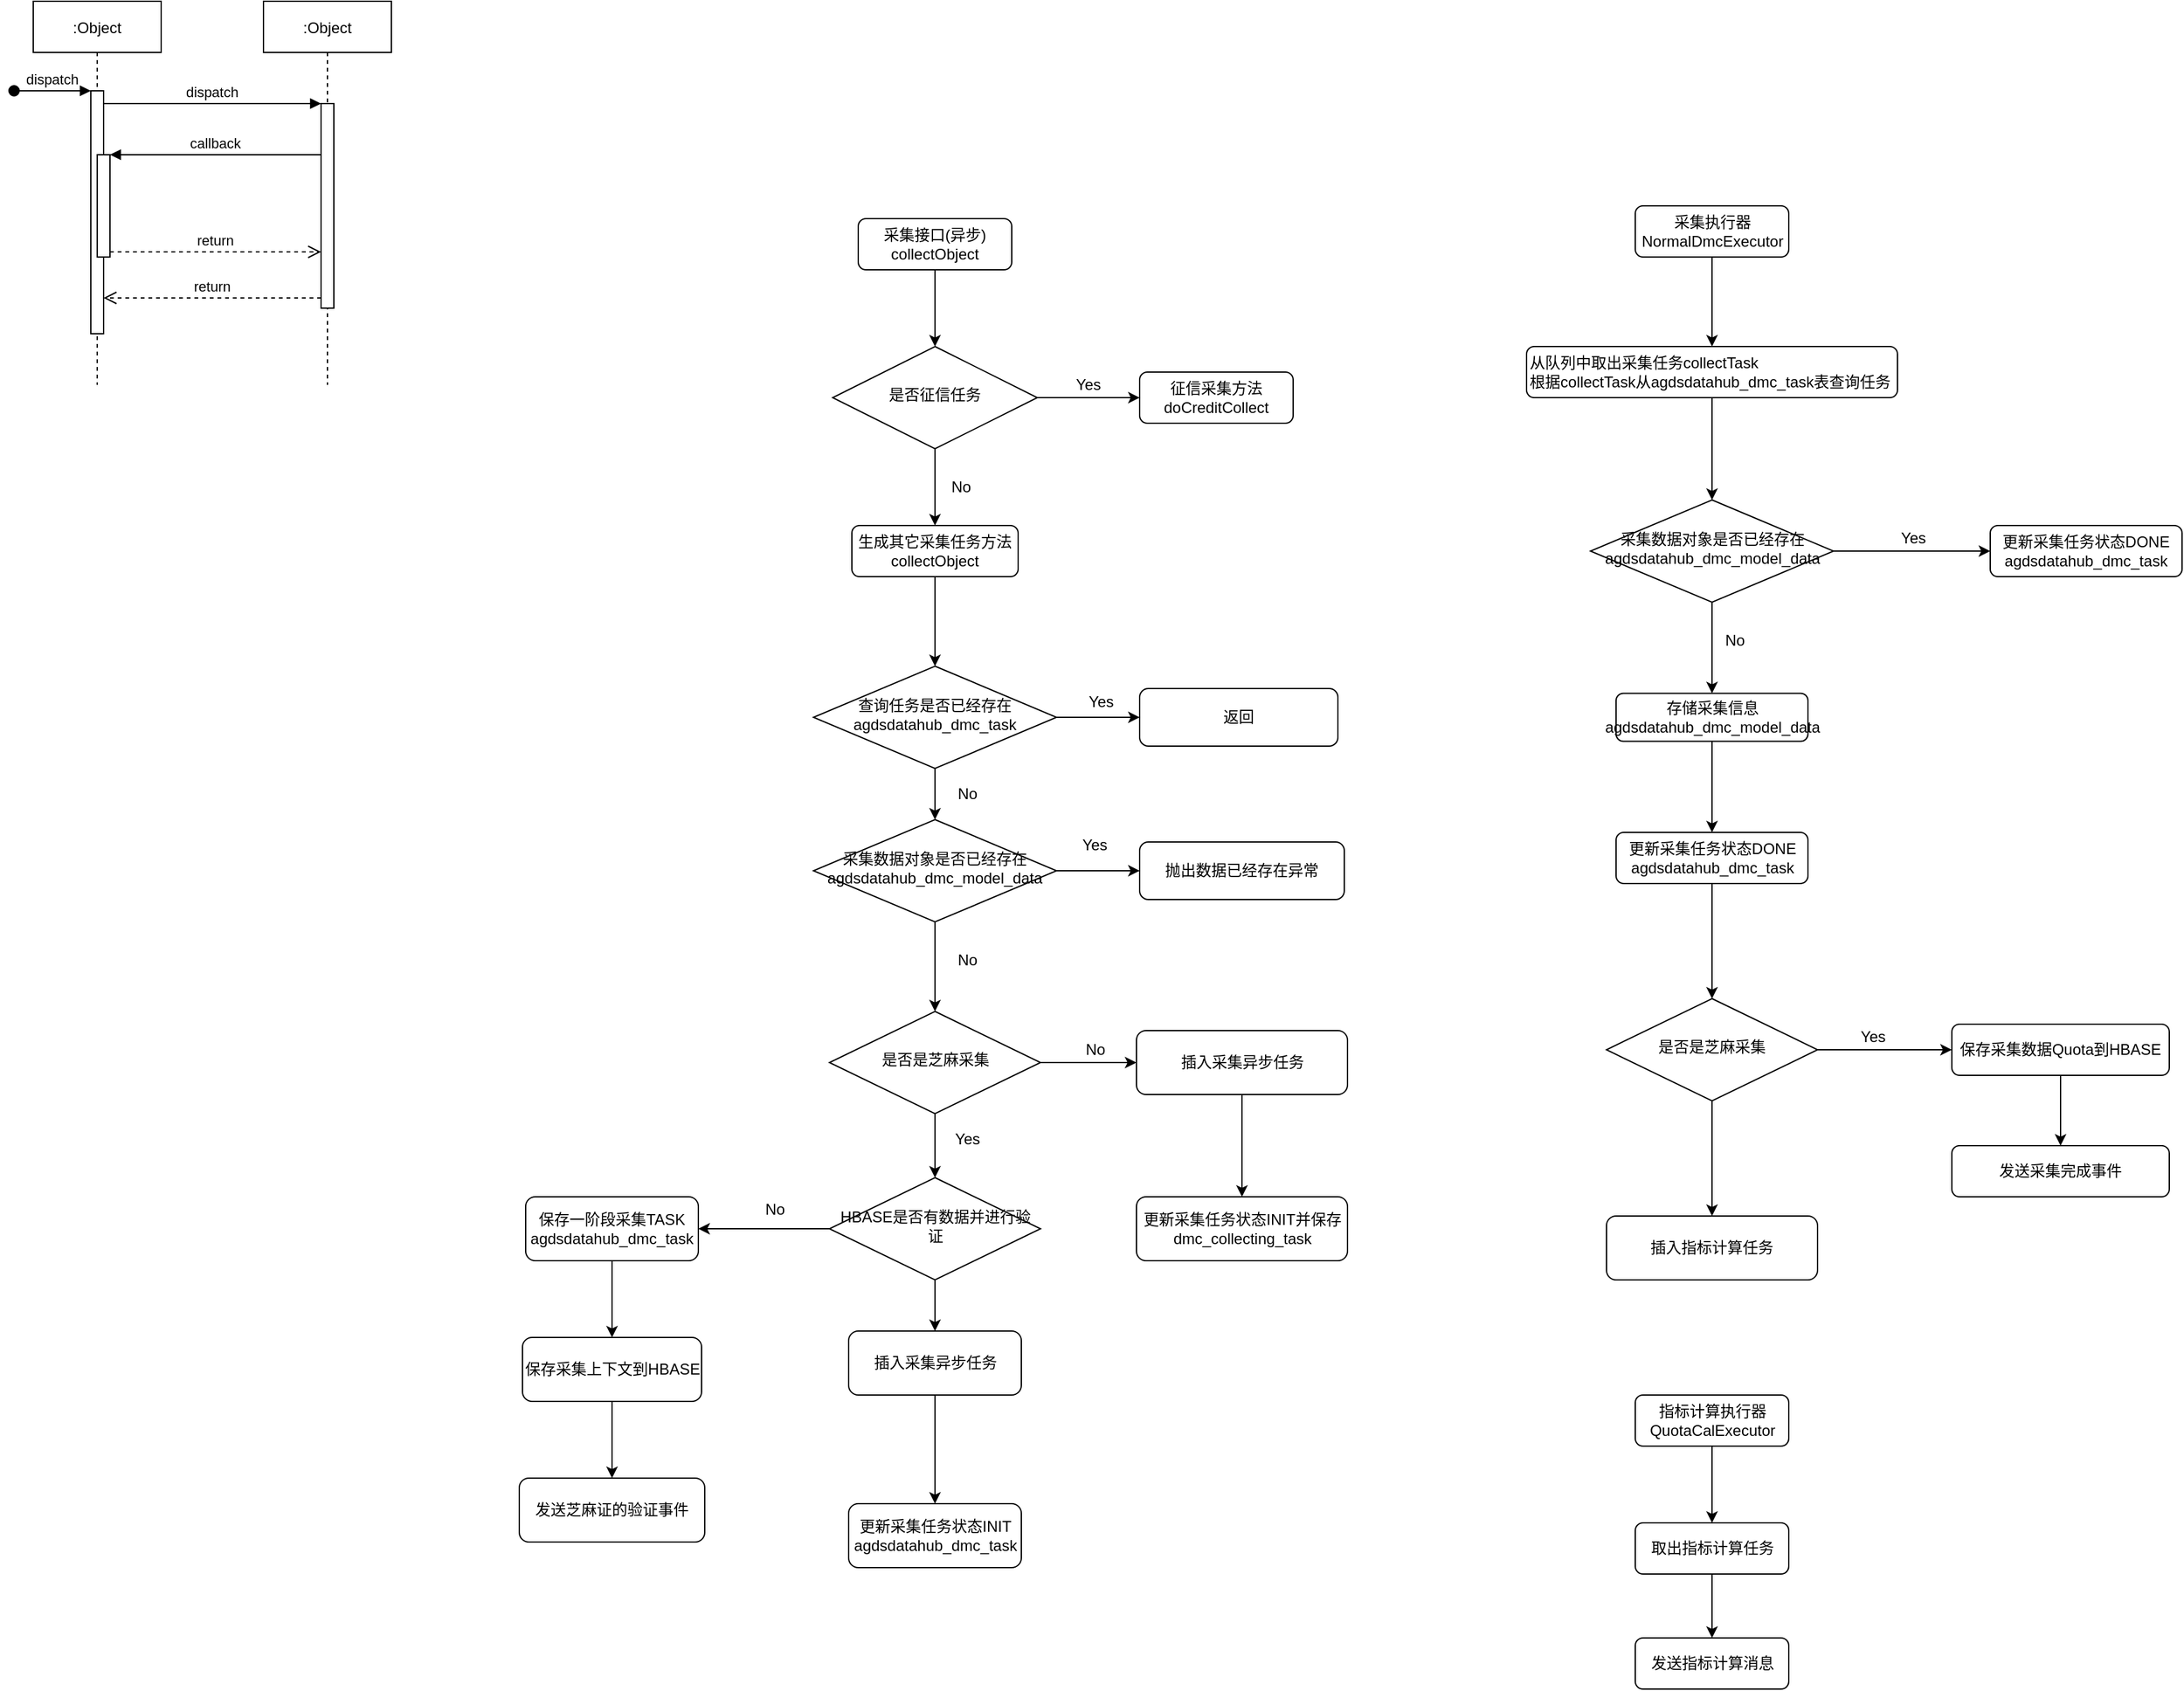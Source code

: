 <mxfile version="13.8.1" type="github">
  <diagram id="kgpKYQtTHZ0yAKxKKP6v" name="Page-1">
    <mxGraphModel dx="953" dy="681" grid="1" gridSize="10" guides="1" tooltips="1" connect="1" arrows="1" fold="1" page="1" pageScale="1" pageWidth="850" pageHeight="1100" math="0" shadow="0">
      <root>
        <mxCell id="0" />
        <mxCell id="1" parent="0" />
        <mxCell id="3nuBFxr9cyL0pnOWT2aG-1" value=":Object" style="shape=umlLifeline;perimeter=lifelinePerimeter;container=1;collapsible=0;recursiveResize=0;rounded=0;shadow=0;strokeWidth=1;" parent="1" vertex="1">
          <mxGeometry x="120" y="80" width="100" height="300" as="geometry" />
        </mxCell>
        <mxCell id="3nuBFxr9cyL0pnOWT2aG-2" value="" style="points=[];perimeter=orthogonalPerimeter;rounded=0;shadow=0;strokeWidth=1;" parent="3nuBFxr9cyL0pnOWT2aG-1" vertex="1">
          <mxGeometry x="45" y="70" width="10" height="190" as="geometry" />
        </mxCell>
        <mxCell id="3nuBFxr9cyL0pnOWT2aG-3" value="dispatch" style="verticalAlign=bottom;startArrow=oval;endArrow=block;startSize=8;shadow=0;strokeWidth=1;" parent="3nuBFxr9cyL0pnOWT2aG-1" target="3nuBFxr9cyL0pnOWT2aG-2" edge="1">
          <mxGeometry relative="1" as="geometry">
            <mxPoint x="-15" y="70" as="sourcePoint" />
          </mxGeometry>
        </mxCell>
        <mxCell id="3nuBFxr9cyL0pnOWT2aG-4" value="" style="points=[];perimeter=orthogonalPerimeter;rounded=0;shadow=0;strokeWidth=1;" parent="3nuBFxr9cyL0pnOWT2aG-1" vertex="1">
          <mxGeometry x="50" y="120" width="10" height="80" as="geometry" />
        </mxCell>
        <mxCell id="3nuBFxr9cyL0pnOWT2aG-5" value=":Object" style="shape=umlLifeline;perimeter=lifelinePerimeter;container=1;collapsible=0;recursiveResize=0;rounded=0;shadow=0;strokeWidth=1;" parent="1" vertex="1">
          <mxGeometry x="300" y="80" width="100" height="300" as="geometry" />
        </mxCell>
        <mxCell id="3nuBFxr9cyL0pnOWT2aG-6" value="" style="points=[];perimeter=orthogonalPerimeter;rounded=0;shadow=0;strokeWidth=1;" parent="3nuBFxr9cyL0pnOWT2aG-5" vertex="1">
          <mxGeometry x="45" y="80" width="10" height="160" as="geometry" />
        </mxCell>
        <mxCell id="3nuBFxr9cyL0pnOWT2aG-7" value="return" style="verticalAlign=bottom;endArrow=open;dashed=1;endSize=8;exitX=0;exitY=0.95;shadow=0;strokeWidth=1;" parent="1" source="3nuBFxr9cyL0pnOWT2aG-6" target="3nuBFxr9cyL0pnOWT2aG-2" edge="1">
          <mxGeometry relative="1" as="geometry">
            <mxPoint x="275" y="236" as="targetPoint" />
          </mxGeometry>
        </mxCell>
        <mxCell id="3nuBFxr9cyL0pnOWT2aG-8" value="dispatch" style="verticalAlign=bottom;endArrow=block;entryX=0;entryY=0;shadow=0;strokeWidth=1;" parent="1" source="3nuBFxr9cyL0pnOWT2aG-2" target="3nuBFxr9cyL0pnOWT2aG-6" edge="1">
          <mxGeometry relative="1" as="geometry">
            <mxPoint x="275" y="160" as="sourcePoint" />
          </mxGeometry>
        </mxCell>
        <mxCell id="3nuBFxr9cyL0pnOWT2aG-9" value="callback" style="verticalAlign=bottom;endArrow=block;entryX=1;entryY=0;shadow=0;strokeWidth=1;" parent="1" source="3nuBFxr9cyL0pnOWT2aG-6" target="3nuBFxr9cyL0pnOWT2aG-4" edge="1">
          <mxGeometry relative="1" as="geometry">
            <mxPoint x="240" y="200" as="sourcePoint" />
          </mxGeometry>
        </mxCell>
        <mxCell id="3nuBFxr9cyL0pnOWT2aG-10" value="return" style="verticalAlign=bottom;endArrow=open;dashed=1;endSize=8;exitX=1;exitY=0.95;shadow=0;strokeWidth=1;" parent="1" source="3nuBFxr9cyL0pnOWT2aG-4" target="3nuBFxr9cyL0pnOWT2aG-6" edge="1">
          <mxGeometry relative="1" as="geometry">
            <mxPoint x="240" y="257" as="targetPoint" />
          </mxGeometry>
        </mxCell>
        <mxCell id="kFd-FYuM0wiJ4ZgIufho-1" style="edgeStyle=orthogonalEdgeStyle;rounded=0;orthogonalLoop=1;jettySize=auto;html=1;exitX=0.5;exitY=1;exitDx=0;exitDy=0;entryX=0.5;entryY=0;entryDx=0;entryDy=0;" edge="1" parent="1" source="kFd-FYuM0wiJ4ZgIufho-2" target="kFd-FYuM0wiJ4ZgIufho-5">
          <mxGeometry relative="1" as="geometry" />
        </mxCell>
        <mxCell id="kFd-FYuM0wiJ4ZgIufho-2" value="采集接口(异步)&lt;span&gt; &lt;/span&gt;collectObject" style="rounded=1;whiteSpace=wrap;html=1;fontSize=12;glass=0;strokeWidth=1;shadow=0;" vertex="1" parent="1">
          <mxGeometry x="765" y="250" width="120" height="40" as="geometry" />
        </mxCell>
        <mxCell id="kFd-FYuM0wiJ4ZgIufho-3" style="edgeStyle=orthogonalEdgeStyle;rounded=0;orthogonalLoop=1;jettySize=auto;html=1;exitX=0.5;exitY=1;exitDx=0;exitDy=0;entryX=0.5;entryY=0;entryDx=0;entryDy=0;" edge="1" parent="1" source="kFd-FYuM0wiJ4ZgIufho-5" target="kFd-FYuM0wiJ4ZgIufho-7">
          <mxGeometry relative="1" as="geometry" />
        </mxCell>
        <mxCell id="kFd-FYuM0wiJ4ZgIufho-4" style="edgeStyle=orthogonalEdgeStyle;rounded=0;orthogonalLoop=1;jettySize=auto;html=1;exitX=1;exitY=0.5;exitDx=0;exitDy=0;entryX=0;entryY=0.5;entryDx=0;entryDy=0;" edge="1" parent="1" source="kFd-FYuM0wiJ4ZgIufho-5" target="kFd-FYuM0wiJ4ZgIufho-8">
          <mxGeometry relative="1" as="geometry" />
        </mxCell>
        <mxCell id="kFd-FYuM0wiJ4ZgIufho-5" value="是否征信任务" style="rhombus;whiteSpace=wrap;html=1;shadow=0;fontFamily=Helvetica;fontSize=12;align=center;strokeWidth=1;spacing=6;spacingTop=-4;" vertex="1" parent="1">
          <mxGeometry x="745" y="350" width="160" height="80" as="geometry" />
        </mxCell>
        <mxCell id="kFd-FYuM0wiJ4ZgIufho-6" style="edgeStyle=orthogonalEdgeStyle;rounded=0;orthogonalLoop=1;jettySize=auto;html=1;exitX=0.5;exitY=1;exitDx=0;exitDy=0;" edge="1" parent="1" source="kFd-FYuM0wiJ4ZgIufho-7" target="kFd-FYuM0wiJ4ZgIufho-24">
          <mxGeometry relative="1" as="geometry" />
        </mxCell>
        <mxCell id="kFd-FYuM0wiJ4ZgIufho-7" value="生成其它采集任务方法&lt;br&gt;collectObject" style="rounded=1;whiteSpace=wrap;html=1;fontSize=12;glass=0;strokeWidth=1;shadow=0;" vertex="1" parent="1">
          <mxGeometry x="760" y="490" width="130" height="40" as="geometry" />
        </mxCell>
        <mxCell id="kFd-FYuM0wiJ4ZgIufho-8" value="征信采集方法doCreditCollect" style="rounded=1;whiteSpace=wrap;html=1;fontSize=12;glass=0;strokeWidth=1;shadow=0;" vertex="1" parent="1">
          <mxGeometry x="985" y="370" width="120" height="40" as="geometry" />
        </mxCell>
        <mxCell id="kFd-FYuM0wiJ4ZgIufho-9" style="edgeStyle=orthogonalEdgeStyle;rounded=0;orthogonalLoop=1;jettySize=auto;html=1;exitX=0.5;exitY=1;exitDx=0;exitDy=0;entryX=0.5;entryY=0;entryDx=0;entryDy=0;" edge="1" parent="1" source="kFd-FYuM0wiJ4ZgIufho-11" target="kFd-FYuM0wiJ4ZgIufho-35">
          <mxGeometry relative="1" as="geometry" />
        </mxCell>
        <mxCell id="kFd-FYuM0wiJ4ZgIufho-10" style="edgeStyle=orthogonalEdgeStyle;rounded=0;orthogonalLoop=1;jettySize=auto;html=1;exitX=1;exitY=0.5;exitDx=0;exitDy=0;entryX=0;entryY=0.5;entryDx=0;entryDy=0;" edge="1" parent="1" source="kFd-FYuM0wiJ4ZgIufho-11" target="kFd-FYuM0wiJ4ZgIufho-50">
          <mxGeometry relative="1" as="geometry" />
        </mxCell>
        <mxCell id="kFd-FYuM0wiJ4ZgIufho-11" value="是否是芝麻采集" style="rhombus;whiteSpace=wrap;html=1;shadow=0;fontFamily=Helvetica;fontSize=12;align=center;strokeWidth=1;spacing=6;spacingTop=-4;" vertex="1" parent="1">
          <mxGeometry x="742.5" y="870" width="165" height="80" as="geometry" />
        </mxCell>
        <mxCell id="kFd-FYuM0wiJ4ZgIufho-12" style="edgeStyle=orthogonalEdgeStyle;rounded=0;orthogonalLoop=1;jettySize=auto;html=1;exitX=0.5;exitY=1;exitDx=0;exitDy=0;entryX=0.5;entryY=0;entryDx=0;entryDy=0;" edge="1" parent="1" source="kFd-FYuM0wiJ4ZgIufho-13" target="kFd-FYuM0wiJ4ZgIufho-15">
          <mxGeometry relative="1" as="geometry" />
        </mxCell>
        <mxCell id="kFd-FYuM0wiJ4ZgIufho-13" value="采集执行器&lt;br&gt;NormalDmcExecutor" style="rounded=1;whiteSpace=wrap;html=1;fontSize=12;glass=0;strokeWidth=1;shadow=0;" vertex="1" parent="1">
          <mxGeometry x="1372.5" y="240" width="120" height="40" as="geometry" />
        </mxCell>
        <mxCell id="kFd-FYuM0wiJ4ZgIufho-14" style="edgeStyle=orthogonalEdgeStyle;rounded=0;orthogonalLoop=1;jettySize=auto;html=1;exitX=0.5;exitY=1;exitDx=0;exitDy=0;entryX=0.5;entryY=0;entryDx=0;entryDy=0;" edge="1" parent="1" source="kFd-FYuM0wiJ4ZgIufho-15" target="kFd-FYuM0wiJ4ZgIufho-55">
          <mxGeometry relative="1" as="geometry">
            <mxPoint x="1433" y="410" as="targetPoint" />
          </mxGeometry>
        </mxCell>
        <mxCell id="kFd-FYuM0wiJ4ZgIufho-15" value="从队列中取出采集任务collectTask&lt;br&gt;根据collectTask从agdsdatahub_dmc_task表查询任务" style="rounded=1;whiteSpace=wrap;html=1;fontSize=12;glass=0;strokeWidth=1;shadow=0;align=left;" vertex="1" parent="1">
          <mxGeometry x="1287.5" y="350" width="290" height="40" as="geometry" />
        </mxCell>
        <mxCell id="kFd-FYuM0wiJ4ZgIufho-16" value="Yes" style="text;html=1;strokeColor=none;fillColor=none;align=center;verticalAlign=middle;whiteSpace=wrap;rounded=0;" vertex="1" parent="1">
          <mxGeometry x="1570" y="490" width="40" height="20" as="geometry" />
        </mxCell>
        <mxCell id="kFd-FYuM0wiJ4ZgIufho-17" value="更新采集任务状态DONE&lt;br&gt;agdsdatahub_dmc_task" style="rounded=1;whiteSpace=wrap;html=1;fontSize=12;glass=0;strokeWidth=1;shadow=0;" vertex="1" parent="1">
          <mxGeometry x="1650" y="490" width="150" height="40" as="geometry" />
        </mxCell>
        <mxCell id="kFd-FYuM0wiJ4ZgIufho-18" style="edgeStyle=orthogonalEdgeStyle;rounded=0;orthogonalLoop=1;jettySize=auto;html=1;exitX=0.5;exitY=1;exitDx=0;exitDy=0;entryX=0.5;entryY=0;entryDx=0;entryDy=0;" edge="1" parent="1" source="kFd-FYuM0wiJ4ZgIufho-19" target="kFd-FYuM0wiJ4ZgIufho-21">
          <mxGeometry relative="1" as="geometry" />
        </mxCell>
        <mxCell id="kFd-FYuM0wiJ4ZgIufho-19" value="指标计算执行器&lt;br&gt;QuotaCalExecutor" style="rounded=1;whiteSpace=wrap;html=1;fontSize=12;glass=0;strokeWidth=1;shadow=0;" vertex="1" parent="1">
          <mxGeometry x="1372.5" y="1170" width="120" height="40" as="geometry" />
        </mxCell>
        <mxCell id="kFd-FYuM0wiJ4ZgIufho-20" style="edgeStyle=orthogonalEdgeStyle;rounded=0;orthogonalLoop=1;jettySize=auto;html=1;exitX=0.5;exitY=1;exitDx=0;exitDy=0;" edge="1" parent="1" source="kFd-FYuM0wiJ4ZgIufho-21" target="kFd-FYuM0wiJ4ZgIufho-69">
          <mxGeometry relative="1" as="geometry" />
        </mxCell>
        <mxCell id="kFd-FYuM0wiJ4ZgIufho-21" value="取出指标计算任务" style="rounded=1;whiteSpace=wrap;html=1;fontSize=12;glass=0;strokeWidth=1;shadow=0;" vertex="1" parent="1">
          <mxGeometry x="1372.5" y="1270" width="120" height="40" as="geometry" />
        </mxCell>
        <mxCell id="kFd-FYuM0wiJ4ZgIufho-22" style="edgeStyle=orthogonalEdgeStyle;rounded=0;orthogonalLoop=1;jettySize=auto;html=1;exitX=1;exitY=0.5;exitDx=0;exitDy=0;entryX=0;entryY=0.5;entryDx=0;entryDy=0;" edge="1" parent="1" source="kFd-FYuM0wiJ4ZgIufho-24" target="kFd-FYuM0wiJ4ZgIufho-25">
          <mxGeometry relative="1" as="geometry" />
        </mxCell>
        <mxCell id="kFd-FYuM0wiJ4ZgIufho-23" style="edgeStyle=orthogonalEdgeStyle;rounded=0;orthogonalLoop=1;jettySize=auto;html=1;exitX=0.5;exitY=1;exitDx=0;exitDy=0;entryX=0.5;entryY=0;entryDx=0;entryDy=0;" edge="1" parent="1" source="kFd-FYuM0wiJ4ZgIufho-24" target="kFd-FYuM0wiJ4ZgIufho-29">
          <mxGeometry relative="1" as="geometry" />
        </mxCell>
        <mxCell id="kFd-FYuM0wiJ4ZgIufho-24" value="查询任务是否已经存在&lt;br&gt;agdsdatahub_dmc_task" style="rhombus;whiteSpace=wrap;html=1;shadow=0;fontFamily=Helvetica;fontSize=12;align=center;strokeWidth=1;spacing=6;spacingTop=-4;" vertex="1" parent="1">
          <mxGeometry x="730" y="600" width="190" height="80" as="geometry" />
        </mxCell>
        <mxCell id="kFd-FYuM0wiJ4ZgIufho-25" value="返回" style="rounded=1;whiteSpace=wrap;html=1;fontSize=12;glass=0;strokeWidth=1;shadow=0;align=center;" vertex="1" parent="1">
          <mxGeometry x="985" y="617.5" width="155" height="45" as="geometry" />
        </mxCell>
        <mxCell id="kFd-FYuM0wiJ4ZgIufho-26" value="Yes" style="text;html=1;strokeColor=none;fillColor=none;align=center;verticalAlign=middle;whiteSpace=wrap;rounded=0;" vertex="1" parent="1">
          <mxGeometry x="935" y="617.5" width="40" height="20" as="geometry" />
        </mxCell>
        <mxCell id="kFd-FYuM0wiJ4ZgIufho-27" style="edgeStyle=orthogonalEdgeStyle;rounded=0;orthogonalLoop=1;jettySize=auto;html=1;exitX=1;exitY=0.5;exitDx=0;exitDy=0;entryX=0;entryY=0.5;entryDx=0;entryDy=0;" edge="1" parent="1" source="kFd-FYuM0wiJ4ZgIufho-29" target="kFd-FYuM0wiJ4ZgIufho-30">
          <mxGeometry relative="1" as="geometry" />
        </mxCell>
        <mxCell id="kFd-FYuM0wiJ4ZgIufho-28" style="edgeStyle=orthogonalEdgeStyle;rounded=0;orthogonalLoop=1;jettySize=auto;html=1;exitX=0.5;exitY=1;exitDx=0;exitDy=0;entryX=0.5;entryY=0;entryDx=0;entryDy=0;" edge="1" parent="1" source="kFd-FYuM0wiJ4ZgIufho-29" target="kFd-FYuM0wiJ4ZgIufho-11">
          <mxGeometry relative="1" as="geometry" />
        </mxCell>
        <mxCell id="kFd-FYuM0wiJ4ZgIufho-29" value="采集数据对象是否已经存在&lt;br&gt;agdsdatahub_dmc_model_data" style="rhombus;whiteSpace=wrap;html=1;shadow=0;fontFamily=Helvetica;fontSize=12;align=center;strokeWidth=1;spacing=6;spacingTop=-4;" vertex="1" parent="1">
          <mxGeometry x="730" y="720" width="190" height="80" as="geometry" />
        </mxCell>
        <mxCell id="kFd-FYuM0wiJ4ZgIufho-30" value="抛出数据已经存在异常" style="rounded=1;whiteSpace=wrap;html=1;fontSize=12;glass=0;strokeWidth=1;shadow=0;align=center;" vertex="1" parent="1">
          <mxGeometry x="985" y="737.5" width="160" height="45" as="geometry" />
        </mxCell>
        <mxCell id="kFd-FYuM0wiJ4ZgIufho-31" value="Yes" style="text;html=1;strokeColor=none;fillColor=none;align=center;verticalAlign=middle;whiteSpace=wrap;rounded=0;" vertex="1" parent="1">
          <mxGeometry x="930" y="730" width="40" height="20" as="geometry" />
        </mxCell>
        <mxCell id="kFd-FYuM0wiJ4ZgIufho-32" value="Yes" style="text;html=1;strokeColor=none;fillColor=none;align=center;verticalAlign=middle;whiteSpace=wrap;rounded=0;" vertex="1" parent="1">
          <mxGeometry x="925" y="370" width="40" height="20" as="geometry" />
        </mxCell>
        <mxCell id="kFd-FYuM0wiJ4ZgIufho-33" style="edgeStyle=orthogonalEdgeStyle;rounded=0;orthogonalLoop=1;jettySize=auto;html=1;exitX=0.5;exitY=1;exitDx=0;exitDy=0;" edge="1" parent="1" source="kFd-FYuM0wiJ4ZgIufho-35" target="kFd-FYuM0wiJ4ZgIufho-42">
          <mxGeometry relative="1" as="geometry" />
        </mxCell>
        <mxCell id="kFd-FYuM0wiJ4ZgIufho-34" style="edgeStyle=orthogonalEdgeStyle;rounded=0;orthogonalLoop=1;jettySize=auto;html=1;exitX=0;exitY=0.5;exitDx=0;exitDy=0;entryX=1;entryY=0.5;entryDx=0;entryDy=0;" edge="1" parent="1" source="kFd-FYuM0wiJ4ZgIufho-35" target="kFd-FYuM0wiJ4ZgIufho-37">
          <mxGeometry relative="1" as="geometry" />
        </mxCell>
        <mxCell id="kFd-FYuM0wiJ4ZgIufho-35" value="&lt;span style=&quot;text-align: left&quot;&gt;HBASE是否有数据并进行验证&lt;/span&gt;" style="rhombus;whiteSpace=wrap;html=1;shadow=0;fontFamily=Helvetica;fontSize=12;align=center;strokeWidth=1;spacing=6;spacingTop=-4;" vertex="1" parent="1">
          <mxGeometry x="742.5" y="1000" width="165" height="80" as="geometry" />
        </mxCell>
        <mxCell id="kFd-FYuM0wiJ4ZgIufho-36" style="edgeStyle=orthogonalEdgeStyle;rounded=0;orthogonalLoop=1;jettySize=auto;html=1;exitX=0.5;exitY=1;exitDx=0;exitDy=0;entryX=0.5;entryY=0;entryDx=0;entryDy=0;" edge="1" parent="1" source="kFd-FYuM0wiJ4ZgIufho-37" target="kFd-FYuM0wiJ4ZgIufho-39">
          <mxGeometry relative="1" as="geometry" />
        </mxCell>
        <mxCell id="kFd-FYuM0wiJ4ZgIufho-37" value="保存一阶段采集TASK&lt;br&gt;agdsdatahub_dmc_task" style="rounded=1;whiteSpace=wrap;html=1;fontSize=12;glass=0;strokeWidth=1;shadow=0;align=center;" vertex="1" parent="1">
          <mxGeometry x="505" y="1015" width="135" height="50" as="geometry" />
        </mxCell>
        <mxCell id="kFd-FYuM0wiJ4ZgIufho-38" style="edgeStyle=orthogonalEdgeStyle;rounded=0;orthogonalLoop=1;jettySize=auto;html=1;exitX=0.5;exitY=1;exitDx=0;exitDy=0;entryX=0.5;entryY=0;entryDx=0;entryDy=0;" edge="1" parent="1" source="kFd-FYuM0wiJ4ZgIufho-39" target="kFd-FYuM0wiJ4ZgIufho-40">
          <mxGeometry relative="1" as="geometry" />
        </mxCell>
        <mxCell id="kFd-FYuM0wiJ4ZgIufho-39" value="保存采集上下文到HBASE" style="rounded=1;whiteSpace=wrap;html=1;fontSize=12;glass=0;strokeWidth=1;shadow=0;align=center;" vertex="1" parent="1">
          <mxGeometry x="502.5" y="1125" width="140" height="50" as="geometry" />
        </mxCell>
        <mxCell id="kFd-FYuM0wiJ4ZgIufho-40" value="发送芝麻证的验证事件" style="rounded=1;whiteSpace=wrap;html=1;fontSize=12;glass=0;strokeWidth=1;shadow=0;align=center;" vertex="1" parent="1">
          <mxGeometry x="500" y="1235" width="145" height="50" as="geometry" />
        </mxCell>
        <mxCell id="kFd-FYuM0wiJ4ZgIufho-41" style="edgeStyle=orthogonalEdgeStyle;rounded=0;orthogonalLoop=1;jettySize=auto;html=1;exitX=0.5;exitY=1;exitDx=0;exitDy=0;" edge="1" parent="1" source="kFd-FYuM0wiJ4ZgIufho-42" target="kFd-FYuM0wiJ4ZgIufho-43">
          <mxGeometry relative="1" as="geometry" />
        </mxCell>
        <mxCell id="kFd-FYuM0wiJ4ZgIufho-42" value="插入采集异步任务" style="rounded=1;whiteSpace=wrap;html=1;fontSize=12;glass=0;strokeWidth=1;shadow=0;align=center;" vertex="1" parent="1">
          <mxGeometry x="757.5" y="1120" width="135" height="50" as="geometry" />
        </mxCell>
        <mxCell id="kFd-FYuM0wiJ4ZgIufho-43" value="更新采集任务状态INIT&lt;br&gt;agdsdatahub_dmc_task" style="rounded=1;whiteSpace=wrap;html=1;fontSize=12;glass=0;strokeWidth=1;shadow=0;align=center;" vertex="1" parent="1">
          <mxGeometry x="757.5" y="1255" width="135" height="50" as="geometry" />
        </mxCell>
        <mxCell id="kFd-FYuM0wiJ4ZgIufho-44" value="No" style="text;html=1;strokeColor=none;fillColor=none;align=center;verticalAlign=middle;whiteSpace=wrap;rounded=0;" vertex="1" parent="1">
          <mxGeometry x="680" y="1015" width="40" height="20" as="geometry" />
        </mxCell>
        <mxCell id="kFd-FYuM0wiJ4ZgIufho-45" value="Yes" style="text;html=1;align=center;verticalAlign=middle;resizable=0;points=[];autosize=1;" vertex="1" parent="1">
          <mxGeometry x="830" y="960" width="40" height="20" as="geometry" />
        </mxCell>
        <mxCell id="kFd-FYuM0wiJ4ZgIufho-46" value="No" style="text;html=1;align=center;verticalAlign=middle;resizable=0;points=[];autosize=1;" vertex="1" parent="1">
          <mxGeometry x="835" y="820" width="30" height="20" as="geometry" />
        </mxCell>
        <mxCell id="kFd-FYuM0wiJ4ZgIufho-47" value="No" style="text;html=1;align=center;verticalAlign=middle;resizable=0;points=[];autosize=1;" vertex="1" parent="1">
          <mxGeometry x="835" y="690" width="30" height="20" as="geometry" />
        </mxCell>
        <mxCell id="kFd-FYuM0wiJ4ZgIufho-48" value="No" style="text;html=1;align=center;verticalAlign=middle;resizable=0;points=[];autosize=1;" vertex="1" parent="1">
          <mxGeometry x="830" y="450" width="30" height="20" as="geometry" />
        </mxCell>
        <mxCell id="kFd-FYuM0wiJ4ZgIufho-49" style="edgeStyle=orthogonalEdgeStyle;rounded=0;orthogonalLoop=1;jettySize=auto;html=1;exitX=0.5;exitY=1;exitDx=0;exitDy=0;entryX=0.5;entryY=0;entryDx=0;entryDy=0;" edge="1" parent="1" source="kFd-FYuM0wiJ4ZgIufho-50" target="kFd-FYuM0wiJ4ZgIufho-52">
          <mxGeometry relative="1" as="geometry" />
        </mxCell>
        <mxCell id="kFd-FYuM0wiJ4ZgIufho-50" value="插入采集异步任务" style="rounded=1;whiteSpace=wrap;html=1;fontSize=12;glass=0;strokeWidth=1;shadow=0;align=center;" vertex="1" parent="1">
          <mxGeometry x="982.5" y="885" width="165" height="50" as="geometry" />
        </mxCell>
        <mxCell id="kFd-FYuM0wiJ4ZgIufho-51" value="No" style="text;html=1;align=center;verticalAlign=middle;resizable=0;points=[];autosize=1;" vertex="1" parent="1">
          <mxGeometry x="935" y="890" width="30" height="20" as="geometry" />
        </mxCell>
        <mxCell id="kFd-FYuM0wiJ4ZgIufho-52" value="更新采集任务状态INIT并保存&lt;br&gt;dmc_collecting_task" style="rounded=1;whiteSpace=wrap;html=1;fontSize=12;glass=0;strokeWidth=1;shadow=0;align=center;" vertex="1" parent="1">
          <mxGeometry x="982.5" y="1015" width="165" height="50" as="geometry" />
        </mxCell>
        <mxCell id="kFd-FYuM0wiJ4ZgIufho-53" style="edgeStyle=orthogonalEdgeStyle;rounded=0;orthogonalLoop=1;jettySize=auto;html=1;exitX=0.5;exitY=1;exitDx=0;exitDy=0;" edge="1" parent="1" source="kFd-FYuM0wiJ4ZgIufho-55" target="kFd-FYuM0wiJ4ZgIufho-60">
          <mxGeometry relative="1" as="geometry">
            <mxPoint x="1433" y="620" as="targetPoint" />
          </mxGeometry>
        </mxCell>
        <mxCell id="kFd-FYuM0wiJ4ZgIufho-54" style="edgeStyle=orthogonalEdgeStyle;rounded=0;orthogonalLoop=1;jettySize=auto;html=1;exitX=1;exitY=0.5;exitDx=0;exitDy=0;entryX=0;entryY=0.5;entryDx=0;entryDy=0;" edge="1" parent="1" source="kFd-FYuM0wiJ4ZgIufho-55" target="kFd-FYuM0wiJ4ZgIufho-17">
          <mxGeometry relative="1" as="geometry" />
        </mxCell>
        <mxCell id="kFd-FYuM0wiJ4ZgIufho-55" value="采集数据对象是否已经存在&lt;br&gt;agdsdatahub_dmc_model_data" style="rhombus;whiteSpace=wrap;html=1;shadow=0;fontFamily=Helvetica;fontSize=12;align=center;strokeWidth=1;spacing=6;spacingTop=-4;" vertex="1" parent="1">
          <mxGeometry x="1337.5" y="470" width="190" height="80" as="geometry" />
        </mxCell>
        <mxCell id="kFd-FYuM0wiJ4ZgIufho-56" value="No" style="text;html=1;align=center;verticalAlign=middle;resizable=0;points=[];autosize=1;" vertex="1" parent="1">
          <mxGeometry x="1435" y="570" width="30" height="20" as="geometry" />
        </mxCell>
        <mxCell id="kFd-FYuM0wiJ4ZgIufho-57" style="edgeStyle=orthogonalEdgeStyle;rounded=0;orthogonalLoop=1;jettySize=auto;html=1;exitX=0.5;exitY=1;exitDx=0;exitDy=0;" edge="1" parent="1" source="kFd-FYuM0wiJ4ZgIufho-60" target="kFd-FYuM0wiJ4ZgIufho-59">
          <mxGeometry relative="1" as="geometry">
            <mxPoint x="1432.5" y="665" as="sourcePoint" />
          </mxGeometry>
        </mxCell>
        <mxCell id="kFd-FYuM0wiJ4ZgIufho-58" value="" style="edgeStyle=orthogonalEdgeStyle;rounded=0;orthogonalLoop=1;jettySize=auto;html=1;" edge="1" parent="1" source="kFd-FYuM0wiJ4ZgIufho-59" target="kFd-FYuM0wiJ4ZgIufho-63">
          <mxGeometry relative="1" as="geometry">
            <mxPoint x="1432.5" y="830" as="targetPoint" />
          </mxGeometry>
        </mxCell>
        <mxCell id="kFd-FYuM0wiJ4ZgIufho-59" value="更新采集任务状态DONE&lt;br&gt;agdsdatahub_dmc_task" style="rounded=1;whiteSpace=wrap;html=1;fontSize=12;glass=0;strokeWidth=1;shadow=0;" vertex="1" parent="1">
          <mxGeometry x="1357.5" y="730" width="150" height="40" as="geometry" />
        </mxCell>
        <mxCell id="kFd-FYuM0wiJ4ZgIufho-60" value="存储采集信息&lt;br&gt;agdsdatahub_dmc_model_data" style="rounded=1;whiteSpace=wrap;html=1;fontSize=12;glass=0;strokeWidth=1;shadow=0;" vertex="1" parent="1">
          <mxGeometry x="1357.5" y="621.25" width="150" height="37.5" as="geometry" />
        </mxCell>
        <mxCell id="kFd-FYuM0wiJ4ZgIufho-61" style="edgeStyle=orthogonalEdgeStyle;rounded=0;orthogonalLoop=1;jettySize=auto;html=1;exitX=1;exitY=0.5;exitDx=0;exitDy=0;" edge="1" parent="1" source="kFd-FYuM0wiJ4ZgIufho-63" target="kFd-FYuM0wiJ4ZgIufho-65">
          <mxGeometry relative="1" as="geometry" />
        </mxCell>
        <mxCell id="kFd-FYuM0wiJ4ZgIufho-62" style="edgeStyle=orthogonalEdgeStyle;rounded=0;orthogonalLoop=1;jettySize=auto;html=1;exitX=0.5;exitY=1;exitDx=0;exitDy=0;" edge="1" parent="1" source="kFd-FYuM0wiJ4ZgIufho-63" target="kFd-FYuM0wiJ4ZgIufho-68">
          <mxGeometry relative="1" as="geometry" />
        </mxCell>
        <mxCell id="kFd-FYuM0wiJ4ZgIufho-63" value="是否是芝麻采集" style="rhombus;whiteSpace=wrap;html=1;shadow=0;fontFamily=Helvetica;fontSize=12;align=center;strokeWidth=1;spacing=6;spacingTop=-4;" vertex="1" parent="1">
          <mxGeometry x="1350" y="860" width="165" height="80" as="geometry" />
        </mxCell>
        <mxCell id="kFd-FYuM0wiJ4ZgIufho-64" style="edgeStyle=orthogonalEdgeStyle;rounded=0;orthogonalLoop=1;jettySize=auto;html=1;exitX=0.5;exitY=1;exitDx=0;exitDy=0;" edge="1" parent="1" source="kFd-FYuM0wiJ4ZgIufho-65" target="kFd-FYuM0wiJ4ZgIufho-66">
          <mxGeometry relative="1" as="geometry" />
        </mxCell>
        <mxCell id="kFd-FYuM0wiJ4ZgIufho-65" value="保存采集数据Quota到HBASE" style="rounded=1;whiteSpace=wrap;html=1;fontSize=12;glass=0;strokeWidth=1;shadow=0;" vertex="1" parent="1">
          <mxGeometry x="1620" y="880" width="170" height="40" as="geometry" />
        </mxCell>
        <mxCell id="kFd-FYuM0wiJ4ZgIufho-66" value="发送采集完成事件" style="rounded=1;whiteSpace=wrap;html=1;fontSize=12;glass=0;strokeWidth=1;shadow=0;" vertex="1" parent="1">
          <mxGeometry x="1620" y="975" width="170" height="40" as="geometry" />
        </mxCell>
        <mxCell id="kFd-FYuM0wiJ4ZgIufho-67" value="Yes" style="text;html=1;align=center;verticalAlign=middle;resizable=0;points=[];autosize=1;" vertex="1" parent="1">
          <mxGeometry x="1537.5" y="880" width="40" height="20" as="geometry" />
        </mxCell>
        <mxCell id="kFd-FYuM0wiJ4ZgIufho-68" value="插入指标计算任务" style="rounded=1;whiteSpace=wrap;html=1;fontSize=12;glass=0;strokeWidth=1;shadow=0;align=center;" vertex="1" parent="1">
          <mxGeometry x="1350" y="1030" width="165" height="50" as="geometry" />
        </mxCell>
        <mxCell id="kFd-FYuM0wiJ4ZgIufho-69" value="发送指标计算消息" style="rounded=1;whiteSpace=wrap;html=1;fontSize=12;glass=0;strokeWidth=1;shadow=0;" vertex="1" parent="1">
          <mxGeometry x="1372.5" y="1360" width="120" height="40" as="geometry" />
        </mxCell>
      </root>
    </mxGraphModel>
  </diagram>
</mxfile>
